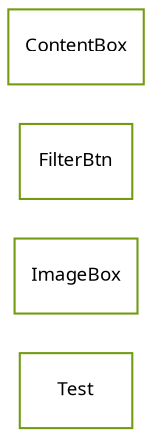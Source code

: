strict digraph class_diagram {
  rankdir=LR;
  TypeTest[
    label="Test",
    URL="Test.html",
    tooltip="com.project.ui.Test",
    fontname="Verdana",
    fontsize="9"
    color="#729b12"
    shape="record"
  ];
  TypeImageBox[
    label="ImageBox",
    URL="ImageBox.html",
    tooltip="com.project.ui.ImageBox",
    fontname="Verdana",
    fontsize="9"
    color="#729b12"
    shape="record"
  ];
  TypeFilterBtn[
    label="FilterBtn",
    URL="FilterBtn.html",
    tooltip="com.project.ui.FilterBtn",
    fontname="Verdana",
    fontsize="9"
    color="#729b12"
    shape="record"
  ];
  TypeContentBox[
    label="ContentBox",
    URL="ContentBox.html",
    tooltip="com.project.ui.ContentBox",
    fontname="Verdana",
    fontsize="9"
    color="#729b12"
    shape="record"
  ];
}
